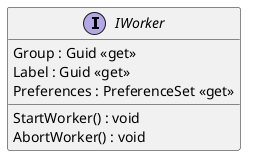@startuml
interface IWorker {
    Group : Guid <<get>>
    Label : Guid <<get>>
    Preferences : PreferenceSet <<get>>
    StartWorker() : void
    AbortWorker() : void
}
@enduml
